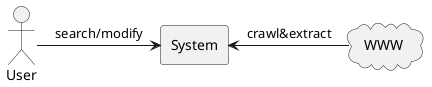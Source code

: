 @startuml

' rectangle Users #line.dotted {
    actor "User" as Us
    ' actor "User 2" as Ub
    ' actor "User 3" as Um
' }

rectangle "System" as System {
    ' rectangle UI
    ' cloud {
        ' rectangle Service
        ' database Storage
    ' }
}

' rectangle Extractor

' rectangle "Knowledge Source" #line.dotted {
    cloud WWW
' }

' Users -[hidden]down- System

' Us -down-> UI: search
' Ub -down-> UI: browse
' Um -down-> UI: modify

' Us -[hidden]right- Ub
' Ub -[hidden]right- Um

' Internet <-- Extractor: craw & extract
' Extractor --> Service

' UI -right-> Service
' Service -> Storage

Us -> System: search/modify
System <- WWW: crawl&extract 

@enduml